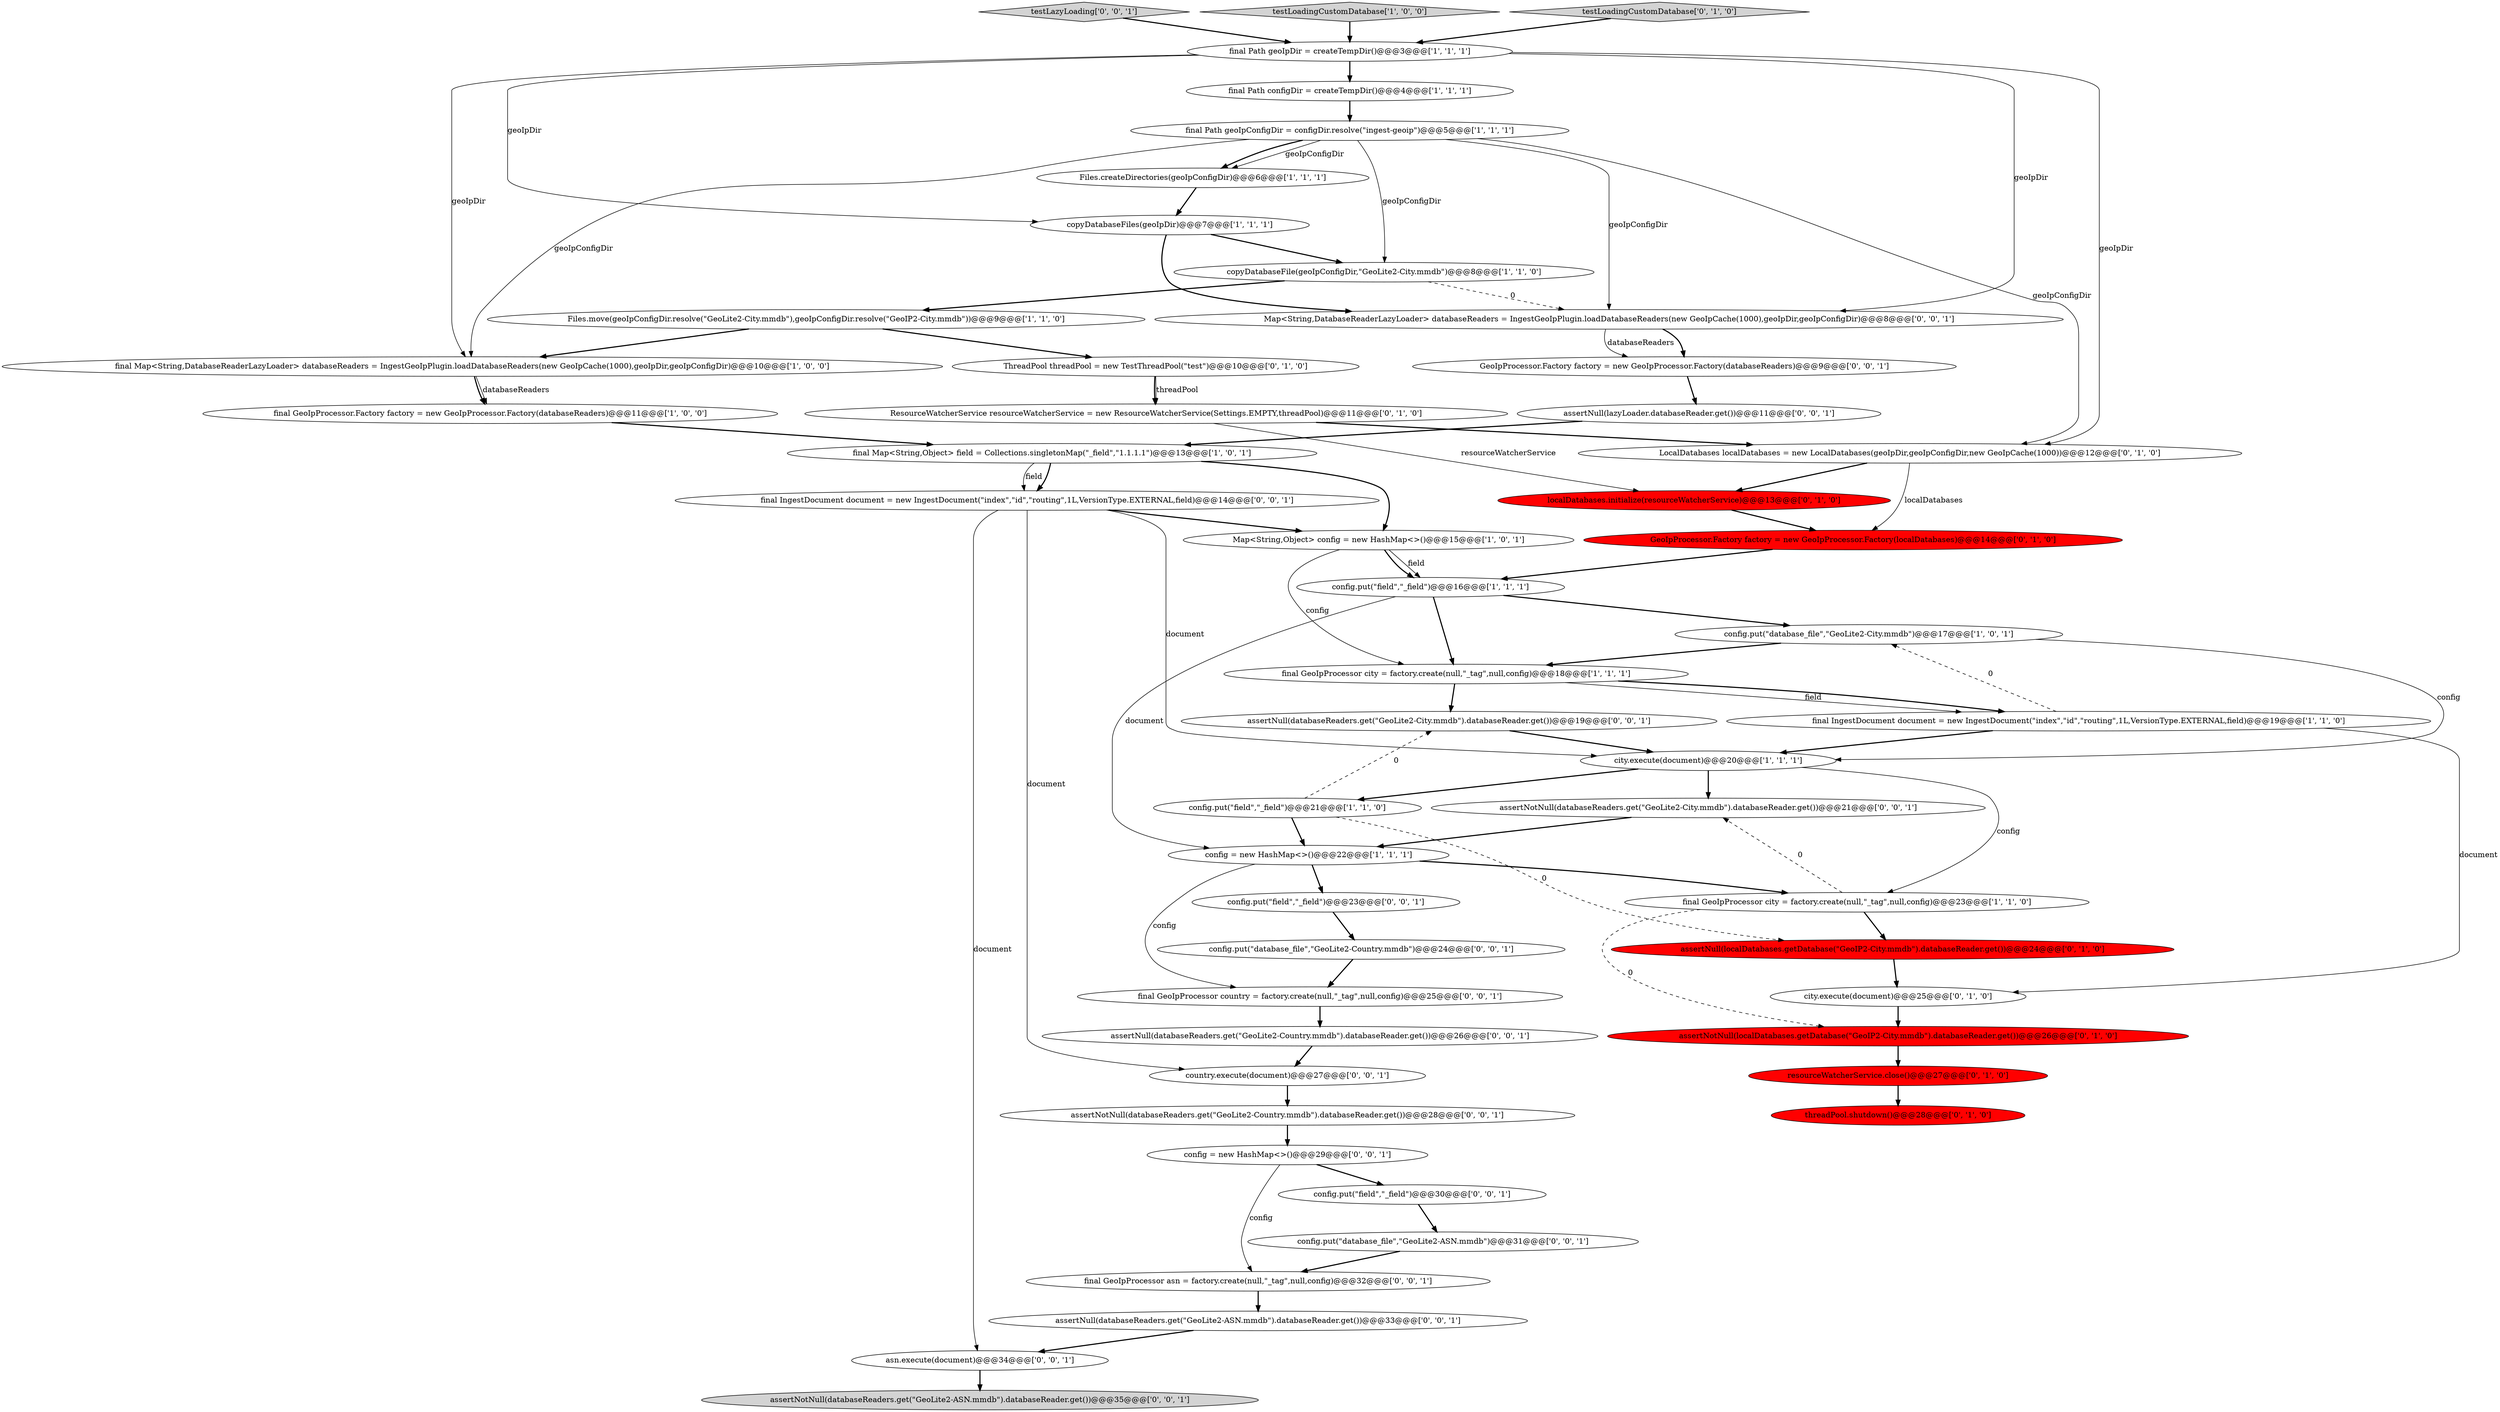 digraph {
17 [style = filled, label = "config.put(\"database_file\",\"GeoLite2-City.mmdb\")@@@17@@@['1', '0', '1']", fillcolor = white, shape = ellipse image = "AAA0AAABBB1BBB"];
30 [style = filled, label = "ResourceWatcherService resourceWatcherService = new ResourceWatcherService(Settings.EMPTY,threadPool)@@@11@@@['0', '1', '0']", fillcolor = white, shape = ellipse image = "AAA0AAABBB2BBB"];
50 [style = filled, label = "GeoIpProcessor.Factory factory = new GeoIpProcessor.Factory(databaseReaders)@@@9@@@['0', '0', '1']", fillcolor = white, shape = ellipse image = "AAA0AAABBB3BBB"];
19 [style = filled, label = "final Path configDir = createTempDir()@@@4@@@['1', '1', '1']", fillcolor = white, shape = ellipse image = "AAA0AAABBB1BBB"];
44 [style = filled, label = "assertNotNull(databaseReaders.get(\"GeoLite2-City.mmdb\").databaseReader.get())@@@21@@@['0', '0', '1']", fillcolor = white, shape = ellipse image = "AAA0AAABBB3BBB"];
7 [style = filled, label = "final Path geoIpDir = createTempDir()@@@3@@@['1', '1', '1']", fillcolor = white, shape = ellipse image = "AAA0AAABBB1BBB"];
38 [style = filled, label = "config.put(\"field\",\"_field\")@@@30@@@['0', '0', '1']", fillcolor = white, shape = ellipse image = "AAA0AAABBB3BBB"];
31 [style = filled, label = "config.put(\"field\",\"_field\")@@@23@@@['0', '0', '1']", fillcolor = white, shape = ellipse image = "AAA0AAABBB3BBB"];
36 [style = filled, label = "assertNull(lazyLoader.databaseReader.get())@@@11@@@['0', '0', '1']", fillcolor = white, shape = ellipse image = "AAA0AAABBB3BBB"];
25 [style = filled, label = "GeoIpProcessor.Factory factory = new GeoIpProcessor.Factory(localDatabases)@@@14@@@['0', '1', '0']", fillcolor = red, shape = ellipse image = "AAA1AAABBB2BBB"];
26 [style = filled, label = "assertNotNull(localDatabases.getDatabase(\"GeoIP2-City.mmdb\").databaseReader.get())@@@26@@@['0', '1', '0']", fillcolor = red, shape = ellipse image = "AAA1AAABBB2BBB"];
46 [style = filled, label = "country.execute(document)@@@27@@@['0', '0', '1']", fillcolor = white, shape = ellipse image = "AAA0AAABBB3BBB"];
0 [style = filled, label = "config.put(\"field\",\"_field\")@@@16@@@['1', '1', '1']", fillcolor = white, shape = ellipse image = "AAA0AAABBB1BBB"];
33 [style = filled, label = "final GeoIpProcessor country = factory.create(null,\"_tag\",null,config)@@@25@@@['0', '0', '1']", fillcolor = white, shape = ellipse image = "AAA0AAABBB3BBB"];
37 [style = filled, label = "assertNull(databaseReaders.get(\"GeoLite2-Country.mmdb\").databaseReader.get())@@@26@@@['0', '0', '1']", fillcolor = white, shape = ellipse image = "AAA0AAABBB3BBB"];
6 [style = filled, label = "Files.move(geoIpConfigDir.resolve(\"GeoLite2-City.mmdb\"),geoIpConfigDir.resolve(\"GeoIP2-City.mmdb\"))@@@9@@@['1', '1', '0']", fillcolor = white, shape = ellipse image = "AAA0AAABBB1BBB"];
27 [style = filled, label = "resourceWatcherService.close()@@@27@@@['0', '1', '0']", fillcolor = red, shape = ellipse image = "AAA1AAABBB2BBB"];
10 [style = filled, label = "final Map<String,Object> field = Collections.singletonMap(\"_field\",\"1.1.1.1\")@@@13@@@['1', '0', '1']", fillcolor = white, shape = ellipse image = "AAA0AAABBB1BBB"];
39 [style = filled, label = "assertNull(databaseReaders.get(\"GeoLite2-City.mmdb\").databaseReader.get())@@@19@@@['0', '0', '1']", fillcolor = white, shape = ellipse image = "AAA0AAABBB3BBB"];
41 [style = filled, label = "testLazyLoading['0', '0', '1']", fillcolor = lightgray, shape = diamond image = "AAA0AAABBB3BBB"];
9 [style = filled, label = "final GeoIpProcessor.Factory factory = new GeoIpProcessor.Factory(databaseReaders)@@@11@@@['1', '0', '0']", fillcolor = white, shape = ellipse image = "AAA0AAABBB1BBB"];
18 [style = filled, label = "copyDatabaseFiles(geoIpDir)@@@7@@@['1', '1', '1']", fillcolor = white, shape = ellipse image = "AAA0AAABBB1BBB"];
28 [style = filled, label = "LocalDatabases localDatabases = new LocalDatabases(geoIpDir,geoIpConfigDir,new GeoIpCache(1000))@@@12@@@['0', '1', '0']", fillcolor = white, shape = ellipse image = "AAA0AAABBB2BBB"];
21 [style = filled, label = "threadPool.shutdown()@@@28@@@['0', '1', '0']", fillcolor = red, shape = ellipse image = "AAA1AAABBB2BBB"];
42 [style = filled, label = "config.put(\"database_file\",\"GeoLite2-Country.mmdb\")@@@24@@@['0', '0', '1']", fillcolor = white, shape = ellipse image = "AAA0AAABBB3BBB"];
34 [style = filled, label = "final GeoIpProcessor asn = factory.create(null,\"_tag\",null,config)@@@32@@@['0', '0', '1']", fillcolor = white, shape = ellipse image = "AAA0AAABBB3BBB"];
15 [style = filled, label = "final GeoIpProcessor city = factory.create(null,\"_tag\",null,config)@@@18@@@['1', '1', '1']", fillcolor = white, shape = ellipse image = "AAA0AAABBB1BBB"];
40 [style = filled, label = "assertNotNull(databaseReaders.get(\"GeoLite2-Country.mmdb\").databaseReader.get())@@@28@@@['0', '0', '1']", fillcolor = white, shape = ellipse image = "AAA0AAABBB3BBB"];
45 [style = filled, label = "Map<String,DatabaseReaderLazyLoader> databaseReaders = IngestGeoIpPlugin.loadDatabaseReaders(new GeoIpCache(1000),geoIpDir,geoIpConfigDir)@@@8@@@['0', '0', '1']", fillcolor = white, shape = ellipse image = "AAA0AAABBB3BBB"];
48 [style = filled, label = "assertNull(databaseReaders.get(\"GeoLite2-ASN.mmdb\").databaseReader.get())@@@33@@@['0', '0', '1']", fillcolor = white, shape = ellipse image = "AAA0AAABBB3BBB"];
8 [style = filled, label = "testLoadingCustomDatabase['1', '0', '0']", fillcolor = lightgray, shape = diamond image = "AAA0AAABBB1BBB"];
12 [style = filled, label = "Map<String,Object> config = new HashMap<>()@@@15@@@['1', '0', '1']", fillcolor = white, shape = ellipse image = "AAA0AAABBB1BBB"];
23 [style = filled, label = "assertNull(localDatabases.getDatabase(\"GeoIP2-City.mmdb\").databaseReader.get())@@@24@@@['0', '1', '0']", fillcolor = red, shape = ellipse image = "AAA1AAABBB2BBB"];
47 [style = filled, label = "config.put(\"database_file\",\"GeoLite2-ASN.mmdb\")@@@31@@@['0', '0', '1']", fillcolor = white, shape = ellipse image = "AAA0AAABBB3BBB"];
24 [style = filled, label = "ThreadPool threadPool = new TestThreadPool(\"test\")@@@10@@@['0', '1', '0']", fillcolor = white, shape = ellipse image = "AAA0AAABBB2BBB"];
43 [style = filled, label = "assertNotNull(databaseReaders.get(\"GeoLite2-ASN.mmdb\").databaseReader.get())@@@35@@@['0', '0', '1']", fillcolor = lightgray, shape = ellipse image = "AAA0AAABBB3BBB"];
2 [style = filled, label = "final GeoIpProcessor city = factory.create(null,\"_tag\",null,config)@@@23@@@['1', '1', '0']", fillcolor = white, shape = ellipse image = "AAA0AAABBB1BBB"];
16 [style = filled, label = "final Map<String,DatabaseReaderLazyLoader> databaseReaders = IngestGeoIpPlugin.loadDatabaseReaders(new GeoIpCache(1000),geoIpDir,geoIpConfigDir)@@@10@@@['1', '0', '0']", fillcolor = white, shape = ellipse image = "AAA0AAABBB1BBB"];
1 [style = filled, label = "final Path geoIpConfigDir = configDir.resolve(\"ingest-geoip\")@@@5@@@['1', '1', '1']", fillcolor = white, shape = ellipse image = "AAA0AAABBB1BBB"];
35 [style = filled, label = "final IngestDocument document = new IngestDocument(\"index\",\"id\",\"routing\",1L,VersionType.EXTERNAL,field)@@@14@@@['0', '0', '1']", fillcolor = white, shape = ellipse image = "AAA0AAABBB3BBB"];
49 [style = filled, label = "asn.execute(document)@@@34@@@['0', '0', '1']", fillcolor = white, shape = ellipse image = "AAA0AAABBB3BBB"];
13 [style = filled, label = "config = new HashMap<>()@@@22@@@['1', '1', '1']", fillcolor = white, shape = ellipse image = "AAA0AAABBB1BBB"];
29 [style = filled, label = "localDatabases.initialize(resourceWatcherService)@@@13@@@['0', '1', '0']", fillcolor = red, shape = ellipse image = "AAA1AAABBB2BBB"];
5 [style = filled, label = "config.put(\"field\",\"_field\")@@@21@@@['1', '1', '0']", fillcolor = white, shape = ellipse image = "AAA0AAABBB1BBB"];
4 [style = filled, label = "city.execute(document)@@@20@@@['1', '1', '1']", fillcolor = white, shape = ellipse image = "AAA0AAABBB1BBB"];
32 [style = filled, label = "config = new HashMap<>()@@@29@@@['0', '0', '1']", fillcolor = white, shape = ellipse image = "AAA0AAABBB3BBB"];
20 [style = filled, label = "city.execute(document)@@@25@@@['0', '1', '0']", fillcolor = white, shape = ellipse image = "AAA0AAABBB2BBB"];
3 [style = filled, label = "final IngestDocument document = new IngestDocument(\"index\",\"id\",\"routing\",1L,VersionType.EXTERNAL,field)@@@19@@@['1', '1', '0']", fillcolor = white, shape = ellipse image = "AAA0AAABBB1BBB"];
22 [style = filled, label = "testLoadingCustomDatabase['0', '1', '0']", fillcolor = lightgray, shape = diamond image = "AAA0AAABBB2BBB"];
14 [style = filled, label = "Files.createDirectories(geoIpConfigDir)@@@6@@@['1', '1', '1']", fillcolor = white, shape = ellipse image = "AAA0AAABBB1BBB"];
11 [style = filled, label = "copyDatabaseFile(geoIpConfigDir,\"GeoLite2-City.mmdb\")@@@8@@@['1', '1', '0']", fillcolor = white, shape = ellipse image = "AAA0AAABBB1BBB"];
35->4 [style = solid, label="document"];
1->14 [style = solid, label="geoIpConfigDir"];
20->26 [style = bold, label=""];
10->35 [style = bold, label=""];
9->10 [style = bold, label=""];
3->4 [style = bold, label=""];
18->45 [style = bold, label=""];
0->15 [style = bold, label=""];
4->44 [style = bold, label=""];
24->30 [style = bold, label=""];
15->3 [style = solid, label="field"];
2->23 [style = bold, label=""];
19->1 [style = bold, label=""];
30->28 [style = bold, label=""];
10->12 [style = bold, label=""];
16->9 [style = solid, label="databaseReaders"];
7->28 [style = solid, label="geoIpDir"];
13->31 [style = bold, label=""];
47->34 [style = bold, label=""];
2->26 [style = dashed, label="0"];
12->0 [style = solid, label="field"];
1->45 [style = solid, label="geoIpConfigDir"];
16->9 [style = bold, label=""];
1->16 [style = solid, label="geoIpConfigDir"];
35->12 [style = bold, label=""];
48->49 [style = bold, label=""];
34->48 [style = bold, label=""];
1->28 [style = solid, label="geoIpConfigDir"];
0->17 [style = bold, label=""];
5->23 [style = dashed, label="0"];
12->15 [style = solid, label="config"];
18->11 [style = bold, label=""];
5->39 [style = dashed, label="0"];
39->4 [style = bold, label=""];
22->7 [style = bold, label=""];
26->27 [style = bold, label=""];
37->46 [style = bold, label=""];
24->30 [style = solid, label="threadPool"];
17->15 [style = bold, label=""];
38->47 [style = bold, label=""];
14->18 [style = bold, label=""];
46->40 [style = bold, label=""];
25->0 [style = bold, label=""];
28->29 [style = bold, label=""];
35->46 [style = solid, label="document"];
23->20 [style = bold, label=""];
28->25 [style = solid, label="localDatabases"];
6->24 [style = bold, label=""];
10->35 [style = solid, label="field"];
15->3 [style = bold, label=""];
7->18 [style = solid, label="geoIpDir"];
35->49 [style = solid, label="document"];
31->42 [style = bold, label=""];
3->20 [style = solid, label="document"];
5->13 [style = bold, label=""];
40->32 [style = bold, label=""];
7->45 [style = solid, label="geoIpDir"];
33->37 [style = bold, label=""];
27->21 [style = bold, label=""];
7->19 [style = bold, label=""];
4->5 [style = bold, label=""];
7->16 [style = solid, label="geoIpDir"];
36->10 [style = bold, label=""];
13->2 [style = bold, label=""];
3->17 [style = dashed, label="0"];
41->7 [style = bold, label=""];
1->11 [style = solid, label="geoIpConfigDir"];
11->6 [style = bold, label=""];
17->4 [style = solid, label="config"];
13->33 [style = solid, label="config"];
29->25 [style = bold, label=""];
42->33 [style = bold, label=""];
12->0 [style = bold, label=""];
49->43 [style = bold, label=""];
8->7 [style = bold, label=""];
30->29 [style = solid, label="resourceWatcherService"];
0->13 [style = solid, label="document"];
32->38 [style = bold, label=""];
6->16 [style = bold, label=""];
45->50 [style = bold, label=""];
50->36 [style = bold, label=""];
15->39 [style = bold, label=""];
45->50 [style = solid, label="databaseReaders"];
44->13 [style = bold, label=""];
1->14 [style = bold, label=""];
4->2 [style = solid, label="config"];
32->34 [style = solid, label="config"];
2->44 [style = dashed, label="0"];
11->45 [style = dashed, label="0"];
}
